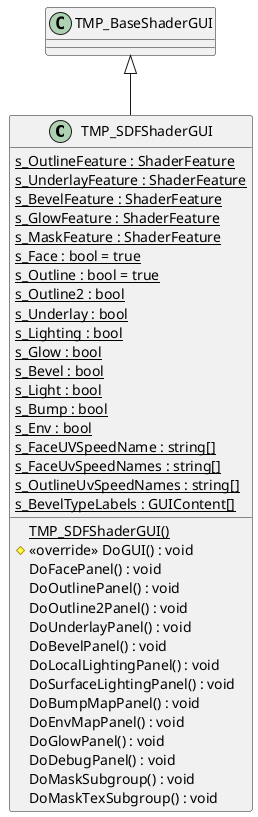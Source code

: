 @startuml
class TMP_SDFShaderGUI {
    {static} s_OutlineFeature : ShaderFeature
    {static} s_UnderlayFeature : ShaderFeature
    {static} s_BevelFeature : ShaderFeature
    {static} s_GlowFeature : ShaderFeature
    {static} s_MaskFeature : ShaderFeature
    {static} s_Face : bool = true
    {static} s_Outline : bool = true
    {static} s_Outline2 : bool
    {static} s_Underlay : bool
    {static} s_Lighting : bool
    {static} s_Glow : bool
    {static} s_Bevel : bool
    {static} s_Light : bool
    {static} s_Bump : bool
    {static} s_Env : bool
    {static} s_FaceUVSpeedName : string[]
    {static} s_FaceUvSpeedNames : string[]
    {static} s_OutlineUvSpeedNames : string[]
    {static} TMP_SDFShaderGUI()
    # <<override>> DoGUI() : void
    DoFacePanel() : void
    DoOutlinePanel() : void
    DoOutline2Panel() : void
    DoUnderlayPanel() : void
    {static} s_BevelTypeLabels : GUIContent[]
    DoBevelPanel() : void
    DoLocalLightingPanel() : void
    DoSurfaceLightingPanel() : void
    DoBumpMapPanel() : void
    DoEnvMapPanel() : void
    DoGlowPanel() : void
    DoDebugPanel() : void
    DoMaskSubgroup() : void
    DoMaskTexSubgroup() : void
}
TMP_BaseShaderGUI <|-- TMP_SDFShaderGUI
@enduml
